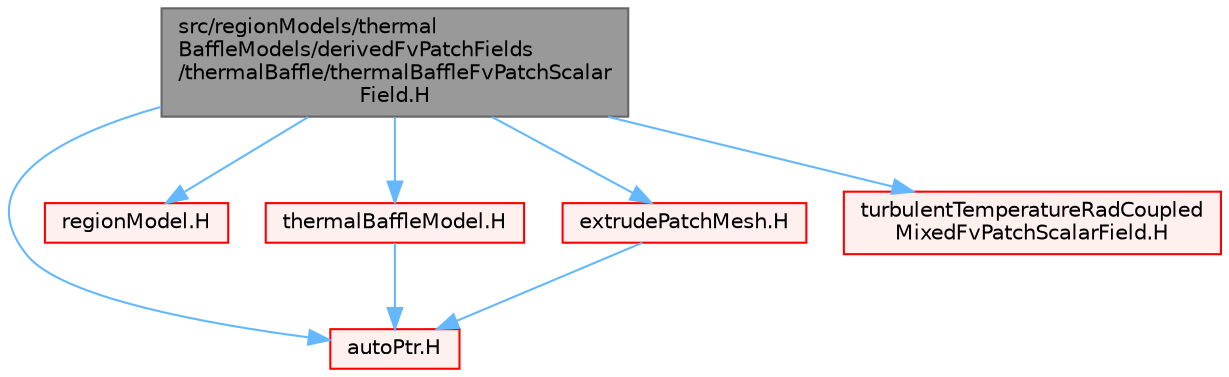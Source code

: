 digraph "src/regionModels/thermalBaffleModels/derivedFvPatchFields/thermalBaffle/thermalBaffleFvPatchScalarField.H"
{
 // LATEX_PDF_SIZE
  bgcolor="transparent";
  edge [fontname=Helvetica,fontsize=10,labelfontname=Helvetica,labelfontsize=10];
  node [fontname=Helvetica,fontsize=10,shape=box,height=0.2,width=0.4];
  Node1 [id="Node000001",label="src/regionModels/thermal\lBaffleModels/derivedFvPatchFields\l/thermalBaffle/thermalBaffleFvPatchScalar\lField.H",height=0.2,width=0.4,color="gray40", fillcolor="grey60", style="filled", fontcolor="black",tooltip=" "];
  Node1 -> Node2 [id="edge1_Node000001_Node000002",color="steelblue1",style="solid",tooltip=" "];
  Node2 [id="Node000002",label="autoPtr.H",height=0.2,width=0.4,color="red", fillcolor="#FFF0F0", style="filled",URL="$autoPtr_8H.html",tooltip=" "];
  Node1 -> Node72 [id="edge2_Node000001_Node000072",color="steelblue1",style="solid",tooltip=" "];
  Node72 [id="Node000072",label="regionModel.H",height=0.2,width=0.4,color="red", fillcolor="#FFF0F0", style="filled",URL="$regionModel_8H.html",tooltip=" "];
  Node1 -> Node422 [id="edge3_Node000001_Node000422",color="steelblue1",style="solid",tooltip=" "];
  Node422 [id="Node000422",label="thermalBaffleModel.H",height=0.2,width=0.4,color="red", fillcolor="#FFF0F0", style="filled",URL="$thermalBaffleModel_8H.html",tooltip=" "];
  Node422 -> Node2 [id="edge4_Node000422_Node000002",color="steelblue1",style="solid",tooltip=" "];
  Node1 -> Node443 [id="edge5_Node000001_Node000443",color="steelblue1",style="solid",tooltip=" "];
  Node443 [id="Node000443",label="extrudePatchMesh.H",height=0.2,width=0.4,color="red", fillcolor="#FFF0F0", style="filled",URL="$extrudePatchMesh_8H.html",tooltip=" "];
  Node443 -> Node2 [id="edge6_Node000443_Node000002",color="steelblue1",style="solid",tooltip=" "];
  Node1 -> Node470 [id="edge7_Node000001_Node000470",color="steelblue1",style="solid",tooltip=" "];
  Node470 [id="Node000470",label="turbulentTemperatureRadCoupled\lMixedFvPatchScalarField.H",height=0.2,width=0.4,color="red", fillcolor="#FFF0F0", style="filled",URL="$turbulentTemperatureRadCoupledMixedFvPatchScalarField_8H.html",tooltip=" "];
}
